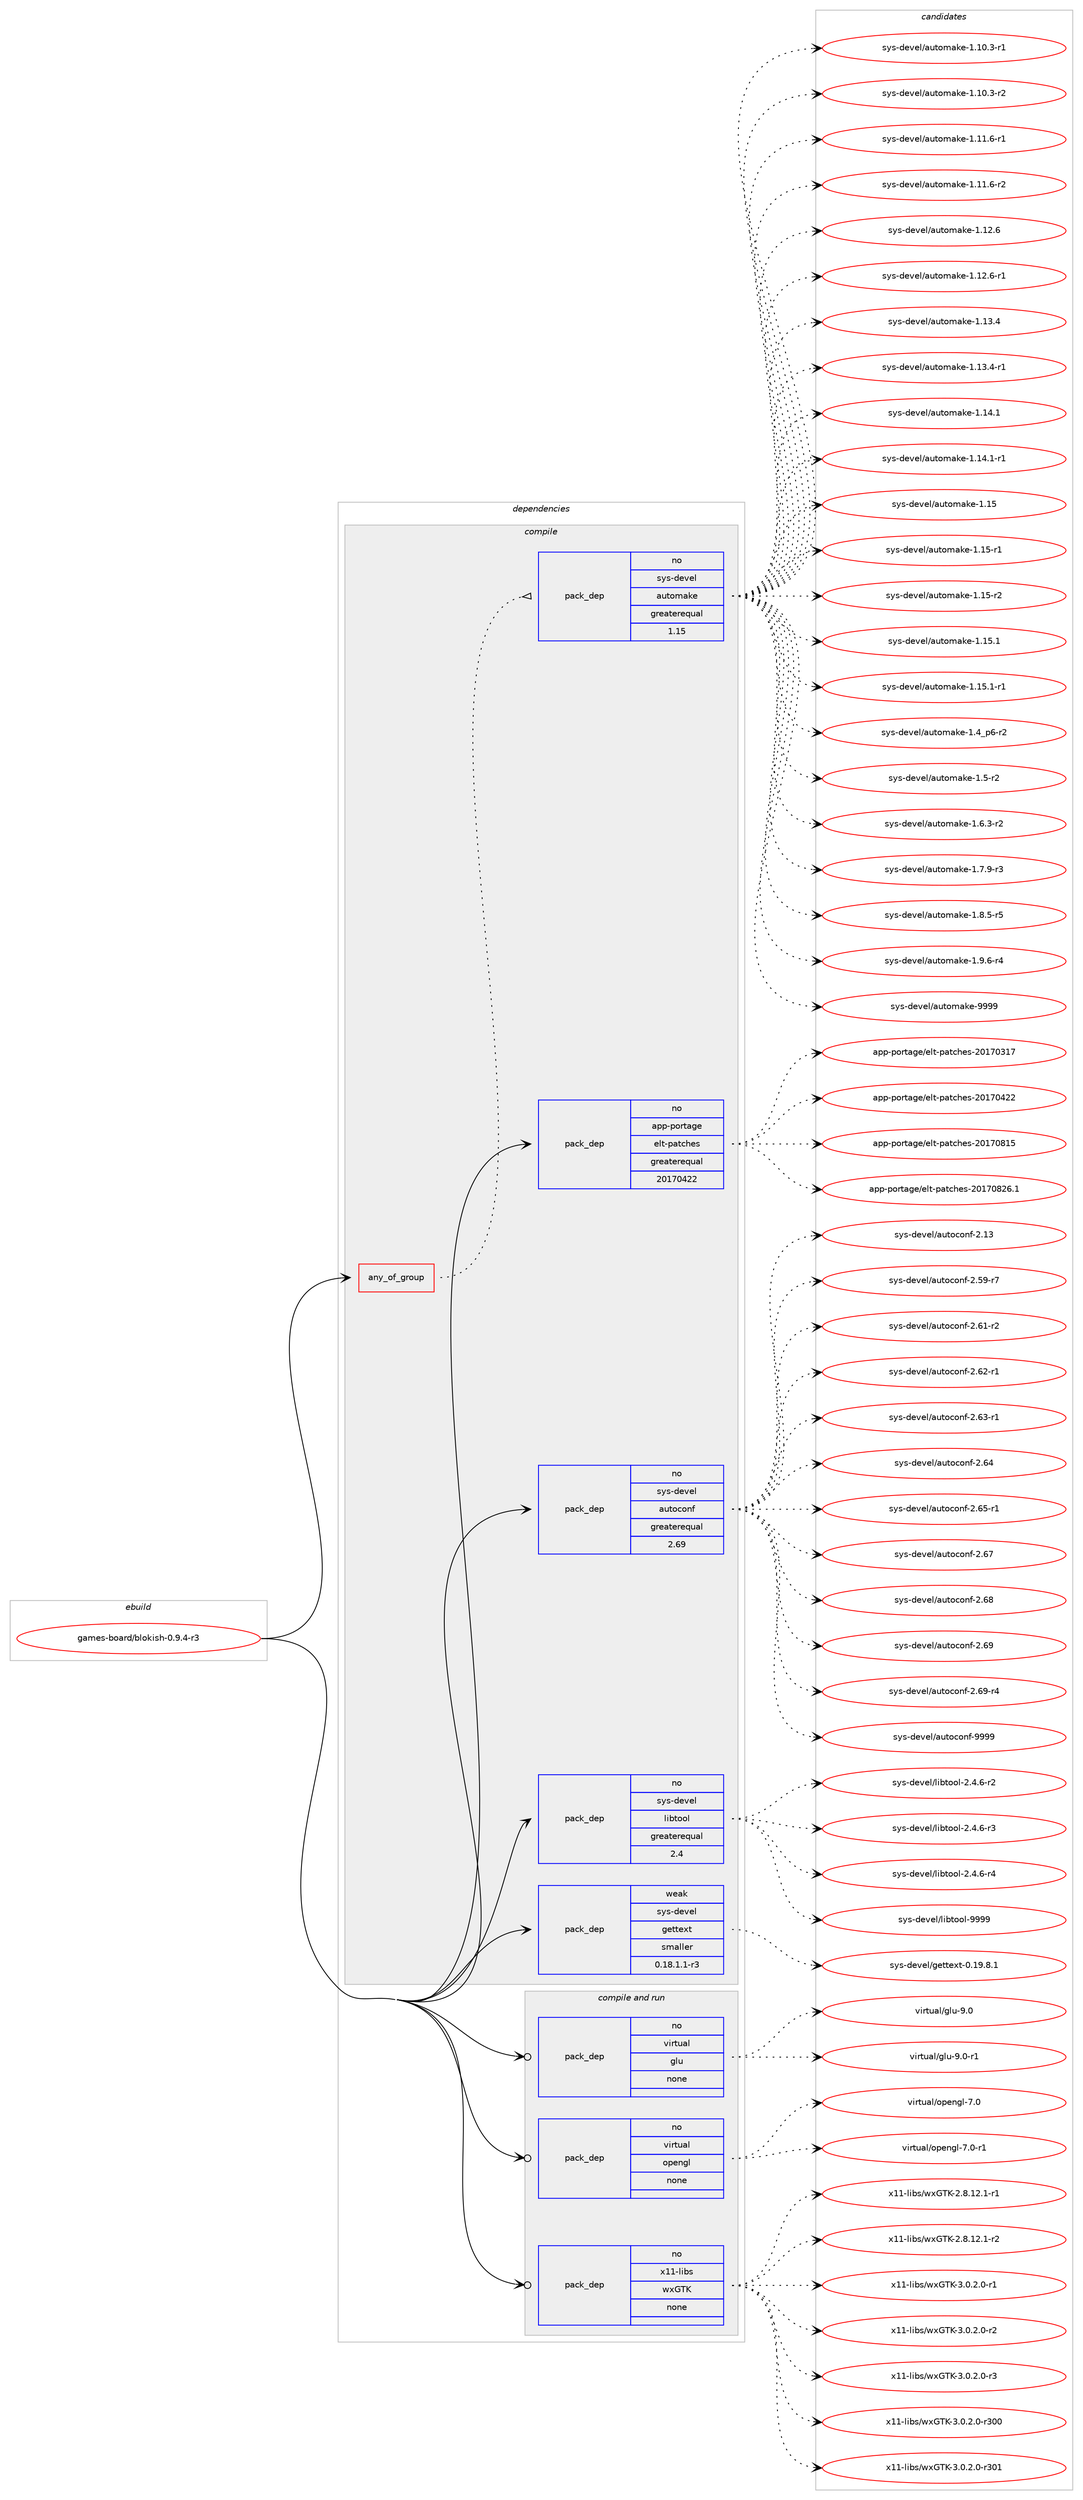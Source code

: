 digraph prolog {

# *************
# Graph options
# *************

newrank=true;
concentrate=true;
compound=true;
graph [rankdir=LR,fontname=Helvetica,fontsize=10,ranksep=1.5];#, ranksep=2.5, nodesep=0.2];
edge  [arrowhead=vee];
node  [fontname=Helvetica,fontsize=10];

# **********
# The ebuild
# **********

subgraph cluster_leftcol {
color=gray;
rank=same;
label=<<i>ebuild</i>>;
id [label="games-board/blokish-0.9.4-r3", color=red, width=4, href="../games-board/blokish-0.9.4-r3.svg"];
}

# ****************
# The dependencies
# ****************

subgraph cluster_midcol {
color=gray;
label=<<i>dependencies</i>>;
subgraph cluster_compile {
fillcolor="#eeeeee";
style=filled;
label=<<i>compile</i>>;
subgraph any4373 {
dependency294861 [label=<<TABLE BORDER="0" CELLBORDER="1" CELLSPACING="0" CELLPADDING="4"><TR><TD CELLPADDING="10">any_of_group</TD></TR></TABLE>>, shape=none, color=red];subgraph pack210691 {
dependency294862 [label=<<TABLE BORDER="0" CELLBORDER="1" CELLSPACING="0" CELLPADDING="4" WIDTH="220"><TR><TD ROWSPAN="6" CELLPADDING="30">pack_dep</TD></TR><TR><TD WIDTH="110">no</TD></TR><TR><TD>sys-devel</TD></TR><TR><TD>automake</TD></TR><TR><TD>greaterequal</TD></TR><TR><TD>1.15</TD></TR></TABLE>>, shape=none, color=blue];
}
dependency294861:e -> dependency294862:w [weight=20,style="dotted",arrowhead="oinv"];
}
id:e -> dependency294861:w [weight=20,style="solid",arrowhead="vee"];
subgraph pack210692 {
dependency294863 [label=<<TABLE BORDER="0" CELLBORDER="1" CELLSPACING="0" CELLPADDING="4" WIDTH="220"><TR><TD ROWSPAN="6" CELLPADDING="30">pack_dep</TD></TR><TR><TD WIDTH="110">no</TD></TR><TR><TD>app-portage</TD></TR><TR><TD>elt-patches</TD></TR><TR><TD>greaterequal</TD></TR><TR><TD>20170422</TD></TR></TABLE>>, shape=none, color=blue];
}
id:e -> dependency294863:w [weight=20,style="solid",arrowhead="vee"];
subgraph pack210693 {
dependency294864 [label=<<TABLE BORDER="0" CELLBORDER="1" CELLSPACING="0" CELLPADDING="4" WIDTH="220"><TR><TD ROWSPAN="6" CELLPADDING="30">pack_dep</TD></TR><TR><TD WIDTH="110">no</TD></TR><TR><TD>sys-devel</TD></TR><TR><TD>autoconf</TD></TR><TR><TD>greaterequal</TD></TR><TR><TD>2.69</TD></TR></TABLE>>, shape=none, color=blue];
}
id:e -> dependency294864:w [weight=20,style="solid",arrowhead="vee"];
subgraph pack210694 {
dependency294865 [label=<<TABLE BORDER="0" CELLBORDER="1" CELLSPACING="0" CELLPADDING="4" WIDTH="220"><TR><TD ROWSPAN="6" CELLPADDING="30">pack_dep</TD></TR><TR><TD WIDTH="110">no</TD></TR><TR><TD>sys-devel</TD></TR><TR><TD>libtool</TD></TR><TR><TD>greaterequal</TD></TR><TR><TD>2.4</TD></TR></TABLE>>, shape=none, color=blue];
}
id:e -> dependency294865:w [weight=20,style="solid",arrowhead="vee"];
subgraph pack210695 {
dependency294866 [label=<<TABLE BORDER="0" CELLBORDER="1" CELLSPACING="0" CELLPADDING="4" WIDTH="220"><TR><TD ROWSPAN="6" CELLPADDING="30">pack_dep</TD></TR><TR><TD WIDTH="110">weak</TD></TR><TR><TD>sys-devel</TD></TR><TR><TD>gettext</TD></TR><TR><TD>smaller</TD></TR><TR><TD>0.18.1.1-r3</TD></TR></TABLE>>, shape=none, color=blue];
}
id:e -> dependency294866:w [weight=20,style="solid",arrowhead="vee"];
}
subgraph cluster_compileandrun {
fillcolor="#eeeeee";
style=filled;
label=<<i>compile and run</i>>;
subgraph pack210696 {
dependency294867 [label=<<TABLE BORDER="0" CELLBORDER="1" CELLSPACING="0" CELLPADDING="4" WIDTH="220"><TR><TD ROWSPAN="6" CELLPADDING="30">pack_dep</TD></TR><TR><TD WIDTH="110">no</TD></TR><TR><TD>virtual</TD></TR><TR><TD>glu</TD></TR><TR><TD>none</TD></TR><TR><TD></TD></TR></TABLE>>, shape=none, color=blue];
}
id:e -> dependency294867:w [weight=20,style="solid",arrowhead="odotvee"];
subgraph pack210697 {
dependency294868 [label=<<TABLE BORDER="0" CELLBORDER="1" CELLSPACING="0" CELLPADDING="4" WIDTH="220"><TR><TD ROWSPAN="6" CELLPADDING="30">pack_dep</TD></TR><TR><TD WIDTH="110">no</TD></TR><TR><TD>virtual</TD></TR><TR><TD>opengl</TD></TR><TR><TD>none</TD></TR><TR><TD></TD></TR></TABLE>>, shape=none, color=blue];
}
id:e -> dependency294868:w [weight=20,style="solid",arrowhead="odotvee"];
subgraph pack210698 {
dependency294869 [label=<<TABLE BORDER="0" CELLBORDER="1" CELLSPACING="0" CELLPADDING="4" WIDTH="220"><TR><TD ROWSPAN="6" CELLPADDING="30">pack_dep</TD></TR><TR><TD WIDTH="110">no</TD></TR><TR><TD>x11-libs</TD></TR><TR><TD>wxGTK</TD></TR><TR><TD>none</TD></TR><TR><TD></TD></TR></TABLE>>, shape=none, color=blue];
}
id:e -> dependency294869:w [weight=20,style="solid",arrowhead="odotvee"];
}
subgraph cluster_run {
fillcolor="#eeeeee";
style=filled;
label=<<i>run</i>>;
}
}

# **************
# The candidates
# **************

subgraph cluster_choices {
rank=same;
color=gray;
label=<<i>candidates</i>>;

subgraph choice210691 {
color=black;
nodesep=1;
choice11512111545100101118101108479711711611110997107101454946494846514511449 [label="sys-devel/automake-1.10.3-r1", color=red, width=4,href="../sys-devel/automake-1.10.3-r1.svg"];
choice11512111545100101118101108479711711611110997107101454946494846514511450 [label="sys-devel/automake-1.10.3-r2", color=red, width=4,href="../sys-devel/automake-1.10.3-r2.svg"];
choice11512111545100101118101108479711711611110997107101454946494946544511449 [label="sys-devel/automake-1.11.6-r1", color=red, width=4,href="../sys-devel/automake-1.11.6-r1.svg"];
choice11512111545100101118101108479711711611110997107101454946494946544511450 [label="sys-devel/automake-1.11.6-r2", color=red, width=4,href="../sys-devel/automake-1.11.6-r2.svg"];
choice1151211154510010111810110847971171161111099710710145494649504654 [label="sys-devel/automake-1.12.6", color=red, width=4,href="../sys-devel/automake-1.12.6.svg"];
choice11512111545100101118101108479711711611110997107101454946495046544511449 [label="sys-devel/automake-1.12.6-r1", color=red, width=4,href="../sys-devel/automake-1.12.6-r1.svg"];
choice1151211154510010111810110847971171161111099710710145494649514652 [label="sys-devel/automake-1.13.4", color=red, width=4,href="../sys-devel/automake-1.13.4.svg"];
choice11512111545100101118101108479711711611110997107101454946495146524511449 [label="sys-devel/automake-1.13.4-r1", color=red, width=4,href="../sys-devel/automake-1.13.4-r1.svg"];
choice1151211154510010111810110847971171161111099710710145494649524649 [label="sys-devel/automake-1.14.1", color=red, width=4,href="../sys-devel/automake-1.14.1.svg"];
choice11512111545100101118101108479711711611110997107101454946495246494511449 [label="sys-devel/automake-1.14.1-r1", color=red, width=4,href="../sys-devel/automake-1.14.1-r1.svg"];
choice115121115451001011181011084797117116111109971071014549464953 [label="sys-devel/automake-1.15", color=red, width=4,href="../sys-devel/automake-1.15.svg"];
choice1151211154510010111810110847971171161111099710710145494649534511449 [label="sys-devel/automake-1.15-r1", color=red, width=4,href="../sys-devel/automake-1.15-r1.svg"];
choice1151211154510010111810110847971171161111099710710145494649534511450 [label="sys-devel/automake-1.15-r2", color=red, width=4,href="../sys-devel/automake-1.15-r2.svg"];
choice1151211154510010111810110847971171161111099710710145494649534649 [label="sys-devel/automake-1.15.1", color=red, width=4,href="../sys-devel/automake-1.15.1.svg"];
choice11512111545100101118101108479711711611110997107101454946495346494511449 [label="sys-devel/automake-1.15.1-r1", color=red, width=4,href="../sys-devel/automake-1.15.1-r1.svg"];
choice115121115451001011181011084797117116111109971071014549465295112544511450 [label="sys-devel/automake-1.4_p6-r2", color=red, width=4,href="../sys-devel/automake-1.4_p6-r2.svg"];
choice11512111545100101118101108479711711611110997107101454946534511450 [label="sys-devel/automake-1.5-r2", color=red, width=4,href="../sys-devel/automake-1.5-r2.svg"];
choice115121115451001011181011084797117116111109971071014549465446514511450 [label="sys-devel/automake-1.6.3-r2", color=red, width=4,href="../sys-devel/automake-1.6.3-r2.svg"];
choice115121115451001011181011084797117116111109971071014549465546574511451 [label="sys-devel/automake-1.7.9-r3", color=red, width=4,href="../sys-devel/automake-1.7.9-r3.svg"];
choice115121115451001011181011084797117116111109971071014549465646534511453 [label="sys-devel/automake-1.8.5-r5", color=red, width=4,href="../sys-devel/automake-1.8.5-r5.svg"];
choice115121115451001011181011084797117116111109971071014549465746544511452 [label="sys-devel/automake-1.9.6-r4", color=red, width=4,href="../sys-devel/automake-1.9.6-r4.svg"];
choice115121115451001011181011084797117116111109971071014557575757 [label="sys-devel/automake-9999", color=red, width=4,href="../sys-devel/automake-9999.svg"];
dependency294862:e -> choice11512111545100101118101108479711711611110997107101454946494846514511449:w [style=dotted,weight="100"];
dependency294862:e -> choice11512111545100101118101108479711711611110997107101454946494846514511450:w [style=dotted,weight="100"];
dependency294862:e -> choice11512111545100101118101108479711711611110997107101454946494946544511449:w [style=dotted,weight="100"];
dependency294862:e -> choice11512111545100101118101108479711711611110997107101454946494946544511450:w [style=dotted,weight="100"];
dependency294862:e -> choice1151211154510010111810110847971171161111099710710145494649504654:w [style=dotted,weight="100"];
dependency294862:e -> choice11512111545100101118101108479711711611110997107101454946495046544511449:w [style=dotted,weight="100"];
dependency294862:e -> choice1151211154510010111810110847971171161111099710710145494649514652:w [style=dotted,weight="100"];
dependency294862:e -> choice11512111545100101118101108479711711611110997107101454946495146524511449:w [style=dotted,weight="100"];
dependency294862:e -> choice1151211154510010111810110847971171161111099710710145494649524649:w [style=dotted,weight="100"];
dependency294862:e -> choice11512111545100101118101108479711711611110997107101454946495246494511449:w [style=dotted,weight="100"];
dependency294862:e -> choice115121115451001011181011084797117116111109971071014549464953:w [style=dotted,weight="100"];
dependency294862:e -> choice1151211154510010111810110847971171161111099710710145494649534511449:w [style=dotted,weight="100"];
dependency294862:e -> choice1151211154510010111810110847971171161111099710710145494649534511450:w [style=dotted,weight="100"];
dependency294862:e -> choice1151211154510010111810110847971171161111099710710145494649534649:w [style=dotted,weight="100"];
dependency294862:e -> choice11512111545100101118101108479711711611110997107101454946495346494511449:w [style=dotted,weight="100"];
dependency294862:e -> choice115121115451001011181011084797117116111109971071014549465295112544511450:w [style=dotted,weight="100"];
dependency294862:e -> choice11512111545100101118101108479711711611110997107101454946534511450:w [style=dotted,weight="100"];
dependency294862:e -> choice115121115451001011181011084797117116111109971071014549465446514511450:w [style=dotted,weight="100"];
dependency294862:e -> choice115121115451001011181011084797117116111109971071014549465546574511451:w [style=dotted,weight="100"];
dependency294862:e -> choice115121115451001011181011084797117116111109971071014549465646534511453:w [style=dotted,weight="100"];
dependency294862:e -> choice115121115451001011181011084797117116111109971071014549465746544511452:w [style=dotted,weight="100"];
dependency294862:e -> choice115121115451001011181011084797117116111109971071014557575757:w [style=dotted,weight="100"];
}
subgraph choice210692 {
color=black;
nodesep=1;
choice97112112451121111141169710310147101108116451129711699104101115455048495548514955 [label="app-portage/elt-patches-20170317", color=red, width=4,href="../app-portage/elt-patches-20170317.svg"];
choice97112112451121111141169710310147101108116451129711699104101115455048495548525050 [label="app-portage/elt-patches-20170422", color=red, width=4,href="../app-portage/elt-patches-20170422.svg"];
choice97112112451121111141169710310147101108116451129711699104101115455048495548564953 [label="app-portage/elt-patches-20170815", color=red, width=4,href="../app-portage/elt-patches-20170815.svg"];
choice971121124511211111411697103101471011081164511297116991041011154550484955485650544649 [label="app-portage/elt-patches-20170826.1", color=red, width=4,href="../app-portage/elt-patches-20170826.1.svg"];
dependency294863:e -> choice97112112451121111141169710310147101108116451129711699104101115455048495548514955:w [style=dotted,weight="100"];
dependency294863:e -> choice97112112451121111141169710310147101108116451129711699104101115455048495548525050:w [style=dotted,weight="100"];
dependency294863:e -> choice97112112451121111141169710310147101108116451129711699104101115455048495548564953:w [style=dotted,weight="100"];
dependency294863:e -> choice971121124511211111411697103101471011081164511297116991041011154550484955485650544649:w [style=dotted,weight="100"];
}
subgraph choice210693 {
color=black;
nodesep=1;
choice115121115451001011181011084797117116111991111101024550464951 [label="sys-devel/autoconf-2.13", color=red, width=4,href="../sys-devel/autoconf-2.13.svg"];
choice1151211154510010111810110847971171161119911111010245504653574511455 [label="sys-devel/autoconf-2.59-r7", color=red, width=4,href="../sys-devel/autoconf-2.59-r7.svg"];
choice1151211154510010111810110847971171161119911111010245504654494511450 [label="sys-devel/autoconf-2.61-r2", color=red, width=4,href="../sys-devel/autoconf-2.61-r2.svg"];
choice1151211154510010111810110847971171161119911111010245504654504511449 [label="sys-devel/autoconf-2.62-r1", color=red, width=4,href="../sys-devel/autoconf-2.62-r1.svg"];
choice1151211154510010111810110847971171161119911111010245504654514511449 [label="sys-devel/autoconf-2.63-r1", color=red, width=4,href="../sys-devel/autoconf-2.63-r1.svg"];
choice115121115451001011181011084797117116111991111101024550465452 [label="sys-devel/autoconf-2.64", color=red, width=4,href="../sys-devel/autoconf-2.64.svg"];
choice1151211154510010111810110847971171161119911111010245504654534511449 [label="sys-devel/autoconf-2.65-r1", color=red, width=4,href="../sys-devel/autoconf-2.65-r1.svg"];
choice115121115451001011181011084797117116111991111101024550465455 [label="sys-devel/autoconf-2.67", color=red, width=4,href="../sys-devel/autoconf-2.67.svg"];
choice115121115451001011181011084797117116111991111101024550465456 [label="sys-devel/autoconf-2.68", color=red, width=4,href="../sys-devel/autoconf-2.68.svg"];
choice115121115451001011181011084797117116111991111101024550465457 [label="sys-devel/autoconf-2.69", color=red, width=4,href="../sys-devel/autoconf-2.69.svg"];
choice1151211154510010111810110847971171161119911111010245504654574511452 [label="sys-devel/autoconf-2.69-r4", color=red, width=4,href="../sys-devel/autoconf-2.69-r4.svg"];
choice115121115451001011181011084797117116111991111101024557575757 [label="sys-devel/autoconf-9999", color=red, width=4,href="../sys-devel/autoconf-9999.svg"];
dependency294864:e -> choice115121115451001011181011084797117116111991111101024550464951:w [style=dotted,weight="100"];
dependency294864:e -> choice1151211154510010111810110847971171161119911111010245504653574511455:w [style=dotted,weight="100"];
dependency294864:e -> choice1151211154510010111810110847971171161119911111010245504654494511450:w [style=dotted,weight="100"];
dependency294864:e -> choice1151211154510010111810110847971171161119911111010245504654504511449:w [style=dotted,weight="100"];
dependency294864:e -> choice1151211154510010111810110847971171161119911111010245504654514511449:w [style=dotted,weight="100"];
dependency294864:e -> choice115121115451001011181011084797117116111991111101024550465452:w [style=dotted,weight="100"];
dependency294864:e -> choice1151211154510010111810110847971171161119911111010245504654534511449:w [style=dotted,weight="100"];
dependency294864:e -> choice115121115451001011181011084797117116111991111101024550465455:w [style=dotted,weight="100"];
dependency294864:e -> choice115121115451001011181011084797117116111991111101024550465456:w [style=dotted,weight="100"];
dependency294864:e -> choice115121115451001011181011084797117116111991111101024550465457:w [style=dotted,weight="100"];
dependency294864:e -> choice1151211154510010111810110847971171161119911111010245504654574511452:w [style=dotted,weight="100"];
dependency294864:e -> choice115121115451001011181011084797117116111991111101024557575757:w [style=dotted,weight="100"];
}
subgraph choice210694 {
color=black;
nodesep=1;
choice1151211154510010111810110847108105981161111111084550465246544511450 [label="sys-devel/libtool-2.4.6-r2", color=red, width=4,href="../sys-devel/libtool-2.4.6-r2.svg"];
choice1151211154510010111810110847108105981161111111084550465246544511451 [label="sys-devel/libtool-2.4.6-r3", color=red, width=4,href="../sys-devel/libtool-2.4.6-r3.svg"];
choice1151211154510010111810110847108105981161111111084550465246544511452 [label="sys-devel/libtool-2.4.6-r4", color=red, width=4,href="../sys-devel/libtool-2.4.6-r4.svg"];
choice1151211154510010111810110847108105981161111111084557575757 [label="sys-devel/libtool-9999", color=red, width=4,href="../sys-devel/libtool-9999.svg"];
dependency294865:e -> choice1151211154510010111810110847108105981161111111084550465246544511450:w [style=dotted,weight="100"];
dependency294865:e -> choice1151211154510010111810110847108105981161111111084550465246544511451:w [style=dotted,weight="100"];
dependency294865:e -> choice1151211154510010111810110847108105981161111111084550465246544511452:w [style=dotted,weight="100"];
dependency294865:e -> choice1151211154510010111810110847108105981161111111084557575757:w [style=dotted,weight="100"];
}
subgraph choice210695 {
color=black;
nodesep=1;
choice1151211154510010111810110847103101116116101120116454846495746564649 [label="sys-devel/gettext-0.19.8.1", color=red, width=4,href="../sys-devel/gettext-0.19.8.1.svg"];
dependency294866:e -> choice1151211154510010111810110847103101116116101120116454846495746564649:w [style=dotted,weight="100"];
}
subgraph choice210696 {
color=black;
nodesep=1;
choice118105114116117971084710310811745574648 [label="virtual/glu-9.0", color=red, width=4,href="../virtual/glu-9.0.svg"];
choice1181051141161179710847103108117455746484511449 [label="virtual/glu-9.0-r1", color=red, width=4,href="../virtual/glu-9.0-r1.svg"];
dependency294867:e -> choice118105114116117971084710310811745574648:w [style=dotted,weight="100"];
dependency294867:e -> choice1181051141161179710847103108117455746484511449:w [style=dotted,weight="100"];
}
subgraph choice210697 {
color=black;
nodesep=1;
choice118105114116117971084711111210111010310845554648 [label="virtual/opengl-7.0", color=red, width=4,href="../virtual/opengl-7.0.svg"];
choice1181051141161179710847111112101110103108455546484511449 [label="virtual/opengl-7.0-r1", color=red, width=4,href="../virtual/opengl-7.0-r1.svg"];
dependency294868:e -> choice118105114116117971084711111210111010310845554648:w [style=dotted,weight="100"];
dependency294868:e -> choice1181051141161179710847111112101110103108455546484511449:w [style=dotted,weight="100"];
}
subgraph choice210698 {
color=black;
nodesep=1;
choice12049494510810598115471191207184754550465646495046494511449 [label="x11-libs/wxGTK-2.8.12.1-r1", color=red, width=4,href="../x11-libs/wxGTK-2.8.12.1-r1.svg"];
choice12049494510810598115471191207184754550465646495046494511450 [label="x11-libs/wxGTK-2.8.12.1-r2", color=red, width=4,href="../x11-libs/wxGTK-2.8.12.1-r2.svg"];
choice120494945108105981154711912071847545514648465046484511449 [label="x11-libs/wxGTK-3.0.2.0-r1", color=red, width=4,href="../x11-libs/wxGTK-3.0.2.0-r1.svg"];
choice120494945108105981154711912071847545514648465046484511450 [label="x11-libs/wxGTK-3.0.2.0-r2", color=red, width=4,href="../x11-libs/wxGTK-3.0.2.0-r2.svg"];
choice120494945108105981154711912071847545514648465046484511451 [label="x11-libs/wxGTK-3.0.2.0-r3", color=red, width=4,href="../x11-libs/wxGTK-3.0.2.0-r3.svg"];
choice1204949451081059811547119120718475455146484650464845114514848 [label="x11-libs/wxGTK-3.0.2.0-r300", color=red, width=4,href="../x11-libs/wxGTK-3.0.2.0-r300.svg"];
choice1204949451081059811547119120718475455146484650464845114514849 [label="x11-libs/wxGTK-3.0.2.0-r301", color=red, width=4,href="../x11-libs/wxGTK-3.0.2.0-r301.svg"];
dependency294869:e -> choice12049494510810598115471191207184754550465646495046494511449:w [style=dotted,weight="100"];
dependency294869:e -> choice12049494510810598115471191207184754550465646495046494511450:w [style=dotted,weight="100"];
dependency294869:e -> choice120494945108105981154711912071847545514648465046484511449:w [style=dotted,weight="100"];
dependency294869:e -> choice120494945108105981154711912071847545514648465046484511450:w [style=dotted,weight="100"];
dependency294869:e -> choice120494945108105981154711912071847545514648465046484511451:w [style=dotted,weight="100"];
dependency294869:e -> choice1204949451081059811547119120718475455146484650464845114514848:w [style=dotted,weight="100"];
dependency294869:e -> choice1204949451081059811547119120718475455146484650464845114514849:w [style=dotted,weight="100"];
}
}

}
